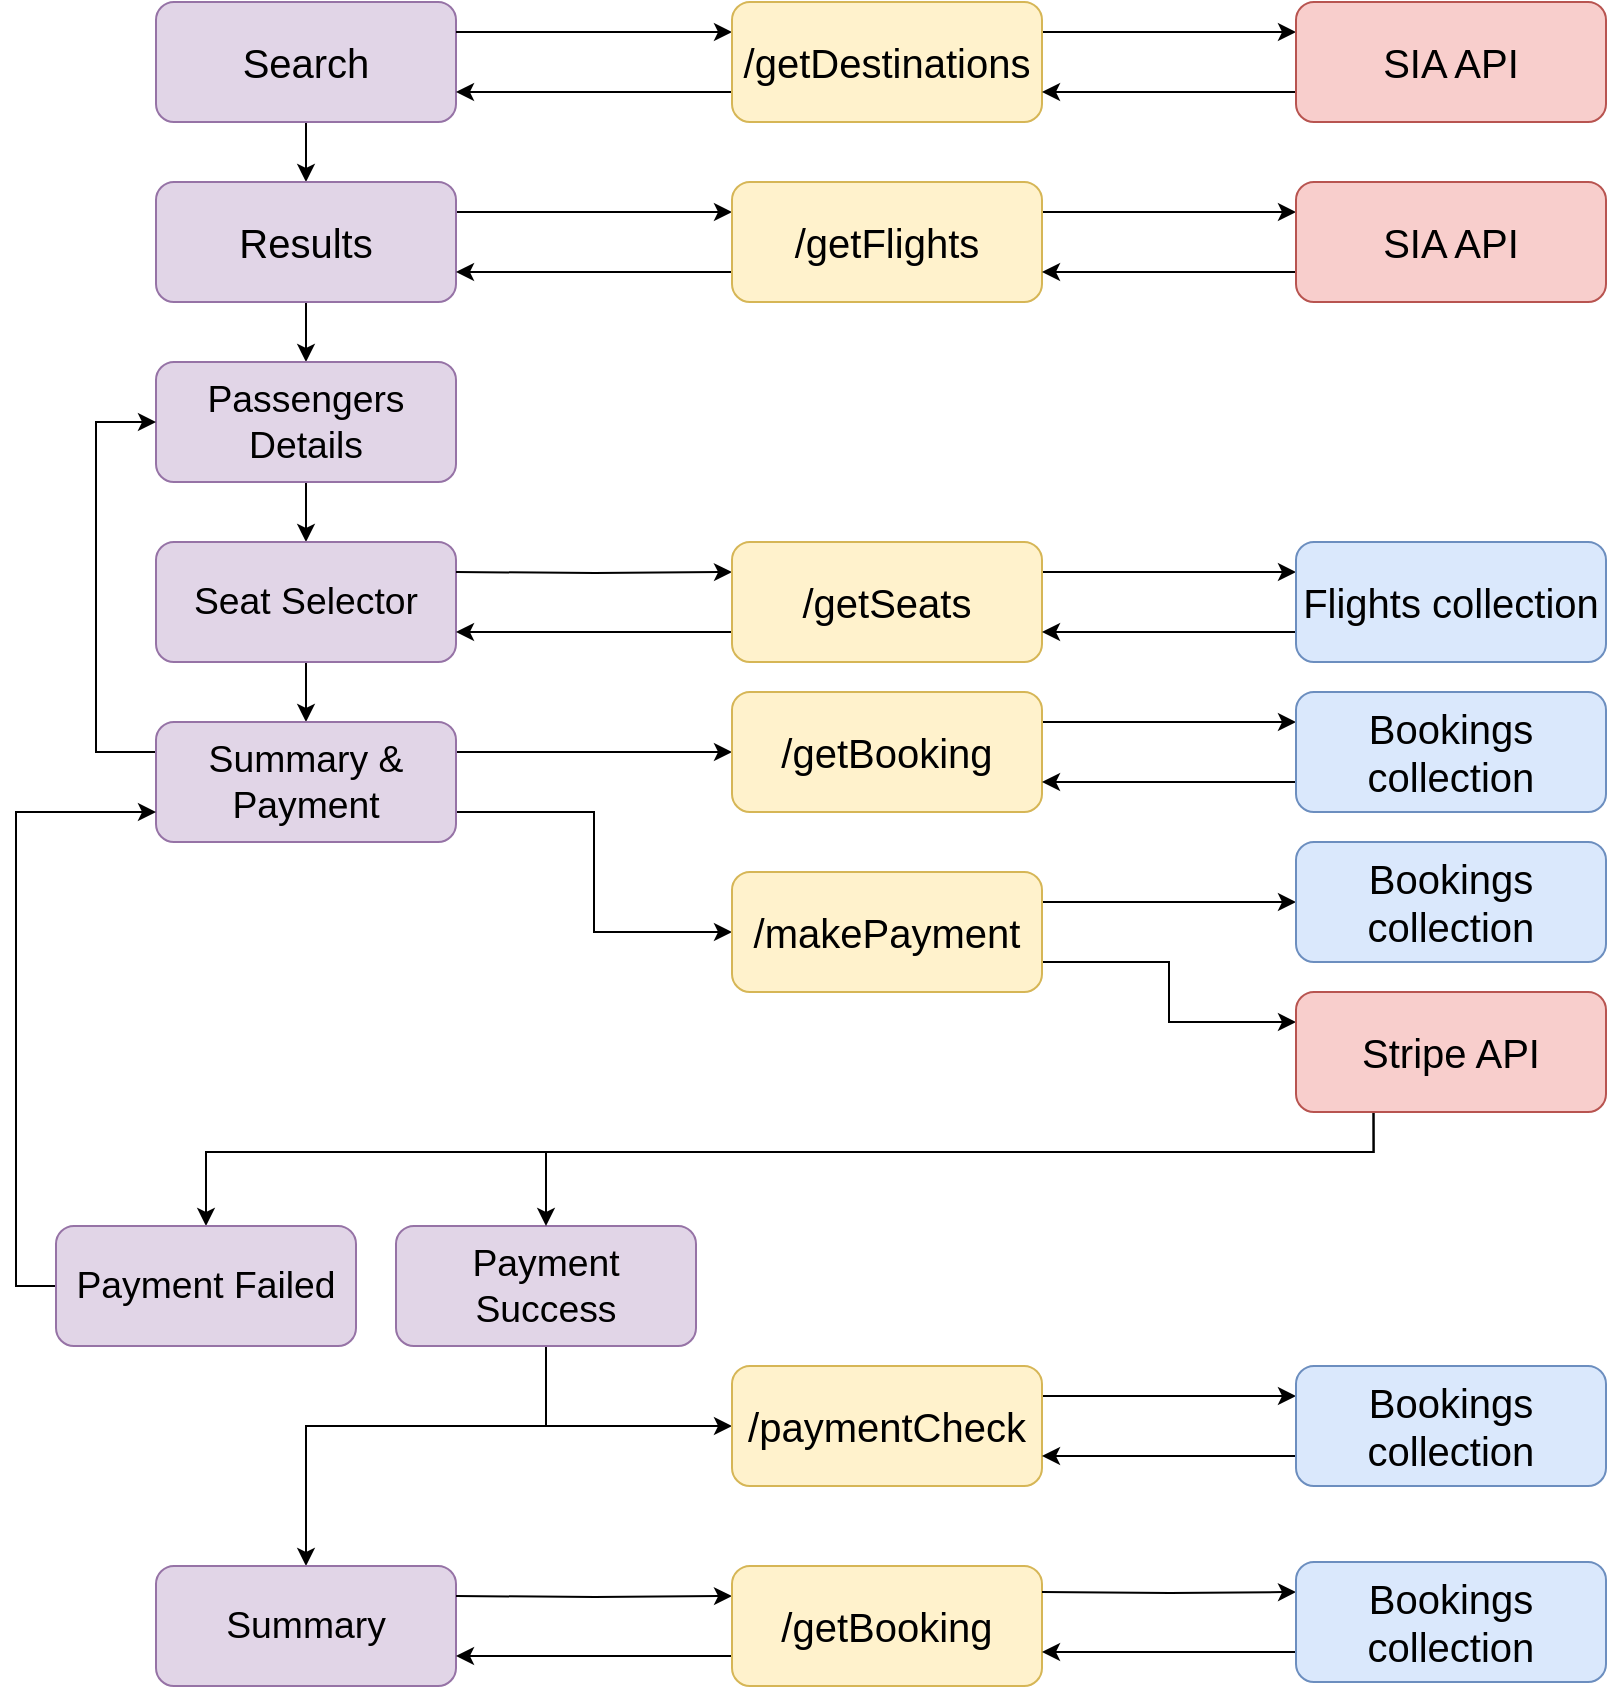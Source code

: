 <mxfile version="17.2.3" type="device"><diagram id="V7jrmYe5zqa6fZOUVpi4" name="Page-1"><mxGraphModel dx="2201" dy="753" grid="1" gridSize="10" guides="1" tooltips="1" connect="1" arrows="1" fold="1" page="1" pageScale="1" pageWidth="850" pageHeight="1100" math="0" shadow="0"><root><mxCell id="0"/><mxCell id="1" parent="0"/><mxCell id="pRwp1JY-YZ-qH7K9laLh-9" style="edgeStyle=orthogonalEdgeStyle;rounded=0;orthogonalLoop=1;jettySize=auto;html=1;exitX=1;exitY=0.25;exitDx=0;exitDy=0;entryX=0;entryY=0.25;entryDx=0;entryDy=0;fontSize=20;" edge="1" parent="1" source="pRwp1JY-YZ-qH7K9laLh-2" target="pRwp1JY-YZ-qH7K9laLh-7"><mxGeometry relative="1" as="geometry"/></mxCell><mxCell id="pRwp1JY-YZ-qH7K9laLh-24" style="edgeStyle=orthogonalEdgeStyle;rounded=0;orthogonalLoop=1;jettySize=auto;html=1;exitX=0.5;exitY=1;exitDx=0;exitDy=0;entryX=0.5;entryY=0;entryDx=0;entryDy=0;fontSize=20;" edge="1" parent="1" source="pRwp1JY-YZ-qH7K9laLh-1" target="pRwp1JY-YZ-qH7K9laLh-2"><mxGeometry relative="1" as="geometry"/></mxCell><mxCell id="pRwp1JY-YZ-qH7K9laLh-1" value="&lt;font style=&quot;font-size: 20px&quot;&gt;Search&lt;/font&gt;" style="rounded=1;whiteSpace=wrap;html=1;fillColor=#e1d5e7;strokeColor=#9673a6;" vertex="1" parent="1"><mxGeometry x="60" y="150" width="150" height="60" as="geometry"/></mxCell><mxCell id="pRwp1JY-YZ-qH7K9laLh-25" style="edgeStyle=orthogonalEdgeStyle;rounded=0;orthogonalLoop=1;jettySize=auto;html=1;exitX=0.5;exitY=1;exitDx=0;exitDy=0;entryX=0.5;entryY=0;entryDx=0;entryDy=0;fontSize=20;" edge="1" parent="1" source="pRwp1JY-YZ-qH7K9laLh-2" target="pRwp1JY-YZ-qH7K9laLh-3"><mxGeometry relative="1" as="geometry"/></mxCell><mxCell id="pRwp1JY-YZ-qH7K9laLh-2" value="&lt;font style=&quot;font-size: 20px&quot;&gt;Results&lt;/font&gt;" style="rounded=1;whiteSpace=wrap;html=1;fillColor=#e1d5e7;strokeColor=#9673a6;" vertex="1" parent="1"><mxGeometry x="60" y="240" width="150" height="60" as="geometry"/></mxCell><mxCell id="pRwp1JY-YZ-qH7K9laLh-26" style="edgeStyle=orthogonalEdgeStyle;rounded=0;orthogonalLoop=1;jettySize=auto;html=1;exitX=0.5;exitY=1;exitDx=0;exitDy=0;entryX=0.5;entryY=0;entryDx=0;entryDy=0;fontSize=20;" edge="1" parent="1" source="pRwp1JY-YZ-qH7K9laLh-3" target="pRwp1JY-YZ-qH7K9laLh-4"><mxGeometry relative="1" as="geometry"/></mxCell><mxCell id="pRwp1JY-YZ-qH7K9laLh-3" value="&lt;span id=&quot;docs-internal-guid-a1184403-7fff-6678-21c6-cd5ee52538a4&quot;&gt;&lt;span style=&quot;font-size: 14pt ; font-family: &amp;#34;arial&amp;#34; ; background-color: transparent ; vertical-align: baseline&quot;&gt;Passengers Details&lt;/span&gt;&lt;/span&gt;" style="rounded=1;whiteSpace=wrap;html=1;fillColor=#e1d5e7;strokeColor=#9673a6;" vertex="1" parent="1"><mxGeometry x="60" y="330" width="150" height="60" as="geometry"/></mxCell><mxCell id="pRwp1JY-YZ-qH7K9laLh-27" style="edgeStyle=orthogonalEdgeStyle;rounded=0;orthogonalLoop=1;jettySize=auto;html=1;exitX=0.5;exitY=1;exitDx=0;exitDy=0;entryX=0.5;entryY=0;entryDx=0;entryDy=0;fontSize=20;" edge="1" parent="1" source="pRwp1JY-YZ-qH7K9laLh-4" target="pRwp1JY-YZ-qH7K9laLh-5"><mxGeometry relative="1" as="geometry"/></mxCell><mxCell id="pRwp1JY-YZ-qH7K9laLh-4" value="&lt;span id=&quot;docs-internal-guid-a1184403-7fff-6678-21c6-cd5ee52538a4&quot;&gt;&lt;span style=&quot;font-size: 14pt ; font-family: &amp;#34;arial&amp;#34; ; background-color: transparent ; vertical-align: baseline&quot;&gt;Seat Selector&lt;/span&gt;&lt;/span&gt;" style="rounded=1;whiteSpace=wrap;html=1;fillColor=#e1d5e7;strokeColor=#9673a6;" vertex="1" parent="1"><mxGeometry x="60" y="420" width="150" height="60" as="geometry"/></mxCell><mxCell id="pRwp1JY-YZ-qH7K9laLh-40" style="edgeStyle=orthogonalEdgeStyle;rounded=0;orthogonalLoop=1;jettySize=auto;html=1;exitX=0;exitY=0.25;exitDx=0;exitDy=0;entryX=0;entryY=0.5;entryDx=0;entryDy=0;fontSize=20;" edge="1" parent="1" source="pRwp1JY-YZ-qH7K9laLh-5" target="pRwp1JY-YZ-qH7K9laLh-3"><mxGeometry relative="1" as="geometry"><Array as="points"><mxPoint x="30" y="525"/><mxPoint x="30" y="360"/></Array></mxGeometry></mxCell><mxCell id="pRwp1JY-YZ-qH7K9laLh-57" style="edgeStyle=orthogonalEdgeStyle;rounded=0;orthogonalLoop=1;jettySize=auto;html=1;exitX=1;exitY=0.75;exitDx=0;exitDy=0;entryX=0;entryY=0.5;entryDx=0;entryDy=0;fontSize=20;" edge="1" parent="1" source="pRwp1JY-YZ-qH7K9laLh-5" target="pRwp1JY-YZ-qH7K9laLh-37"><mxGeometry relative="1" as="geometry"/></mxCell><mxCell id="pRwp1JY-YZ-qH7K9laLh-59" style="edgeStyle=orthogonalEdgeStyle;rounded=0;orthogonalLoop=1;jettySize=auto;html=1;exitX=1;exitY=0.25;exitDx=0;exitDy=0;entryX=0;entryY=0.5;entryDx=0;entryDy=0;fontSize=20;" edge="1" parent="1" source="pRwp1JY-YZ-qH7K9laLh-5" target="pRwp1JY-YZ-qH7K9laLh-58"><mxGeometry relative="1" as="geometry"/></mxCell><mxCell id="pRwp1JY-YZ-qH7K9laLh-5" value="&lt;span id=&quot;docs-internal-guid-7c647e57-7fff-da61-4387-b2115cc2a010&quot;&gt;&lt;span style=&quot;font-size: 14pt ; font-family: &amp;#34;arial&amp;#34; ; background-color: transparent ; vertical-align: baseline&quot;&gt;Summary &amp;amp; Payment&lt;/span&gt;&lt;/span&gt;" style="rounded=1;whiteSpace=wrap;html=1;fillColor=#e1d5e7;strokeColor=#9673a6;" vertex="1" parent="1"><mxGeometry x="60" y="510" width="150" height="60" as="geometry"/></mxCell><mxCell id="pRwp1JY-YZ-qH7K9laLh-48" style="edgeStyle=orthogonalEdgeStyle;rounded=0;orthogonalLoop=1;jettySize=auto;html=1;exitX=0.5;exitY=1;exitDx=0;exitDy=0;entryX=0.5;entryY=0;entryDx=0;entryDy=0;fontSize=20;" edge="1" parent="1" source="pRwp1JY-YZ-qH7K9laLh-6" target="pRwp1JY-YZ-qH7K9laLh-46"><mxGeometry relative="1" as="geometry"><Array as="points"><mxPoint x="255" y="862"/><mxPoint x="135" y="862"/></Array></mxGeometry></mxCell><mxCell id="pRwp1JY-YZ-qH7K9laLh-61" style="edgeStyle=orthogonalEdgeStyle;rounded=0;orthogonalLoop=1;jettySize=auto;html=1;exitX=0.5;exitY=1;exitDx=0;exitDy=0;entryX=0;entryY=0.5;entryDx=0;entryDy=0;fontSize=20;" edge="1" parent="1" source="pRwp1JY-YZ-qH7K9laLh-6" target="pRwp1JY-YZ-qH7K9laLh-60"><mxGeometry relative="1" as="geometry"/></mxCell><mxCell id="pRwp1JY-YZ-qH7K9laLh-6" value="&lt;span id=&quot;docs-internal-guid-a1184403-7fff-6678-21c6-cd5ee52538a4&quot;&gt;&lt;span style=&quot;font-size: 14pt ; font-family: &amp;#34;arial&amp;#34; ; background-color: transparent ; vertical-align: baseline&quot;&gt;Payment Success&lt;/span&gt;&lt;/span&gt;" style="rounded=1;whiteSpace=wrap;html=1;fillColor=#e1d5e7;strokeColor=#9673a6;" vertex="1" parent="1"><mxGeometry x="180" y="762" width="150" height="60" as="geometry"/></mxCell><mxCell id="pRwp1JY-YZ-qH7K9laLh-10" style="edgeStyle=orthogonalEdgeStyle;rounded=0;orthogonalLoop=1;jettySize=auto;html=1;exitX=1;exitY=0.25;exitDx=0;exitDy=0;entryX=0;entryY=0.25;entryDx=0;entryDy=0;fontSize=20;" edge="1" parent="1" source="pRwp1JY-YZ-qH7K9laLh-7" target="pRwp1JY-YZ-qH7K9laLh-8"><mxGeometry relative="1" as="geometry"/></mxCell><mxCell id="pRwp1JY-YZ-qH7K9laLh-12" style="edgeStyle=orthogonalEdgeStyle;rounded=0;orthogonalLoop=1;jettySize=auto;html=1;exitX=0;exitY=0.75;exitDx=0;exitDy=0;entryX=1;entryY=0.75;entryDx=0;entryDy=0;fontSize=20;" edge="1" parent="1" source="pRwp1JY-YZ-qH7K9laLh-7" target="pRwp1JY-YZ-qH7K9laLh-2"><mxGeometry relative="1" as="geometry"/></mxCell><mxCell id="pRwp1JY-YZ-qH7K9laLh-7" value="&lt;font style=&quot;font-size: 20px&quot;&gt;/getFlights&lt;br&gt;&lt;/font&gt;" style="rounded=1;whiteSpace=wrap;html=1;fillColor=#fff2cc;strokeColor=#d6b656;" vertex="1" parent="1"><mxGeometry x="348" y="240" width="155" height="60" as="geometry"/></mxCell><mxCell id="pRwp1JY-YZ-qH7K9laLh-13" style="edgeStyle=orthogonalEdgeStyle;rounded=0;orthogonalLoop=1;jettySize=auto;html=1;exitX=0;exitY=0.75;exitDx=0;exitDy=0;entryX=1;entryY=0.75;entryDx=0;entryDy=0;fontSize=20;" edge="1" parent="1" source="pRwp1JY-YZ-qH7K9laLh-8" target="pRwp1JY-YZ-qH7K9laLh-7"><mxGeometry relative="1" as="geometry"/></mxCell><mxCell id="pRwp1JY-YZ-qH7K9laLh-8" value="&lt;font style=&quot;font-size: 20px&quot;&gt;SIA API&lt;br&gt;&lt;/font&gt;" style="rounded=1;whiteSpace=wrap;html=1;fillColor=#f8cecc;strokeColor=#b85450;" vertex="1" parent="1"><mxGeometry x="630" y="240" width="155" height="60" as="geometry"/></mxCell><mxCell id="pRwp1JY-YZ-qH7K9laLh-18" style="edgeStyle=orthogonalEdgeStyle;rounded=0;orthogonalLoop=1;jettySize=auto;html=1;entryX=0;entryY=0.25;entryDx=0;entryDy=0;fontSize=20;exitX=1;exitY=0.25;exitDx=0;exitDy=0;" edge="1" parent="1" target="pRwp1JY-YZ-qH7K9laLh-21" source="pRwp1JY-YZ-qH7K9laLh-1"><mxGeometry relative="1" as="geometry"><mxPoint x="250" y="160" as="sourcePoint"/></mxGeometry></mxCell><mxCell id="pRwp1JY-YZ-qH7K9laLh-19" style="edgeStyle=orthogonalEdgeStyle;rounded=0;orthogonalLoop=1;jettySize=auto;html=1;exitX=1;exitY=0.25;exitDx=0;exitDy=0;entryX=0;entryY=0.25;entryDx=0;entryDy=0;fontSize=20;" edge="1" parent="1" source="pRwp1JY-YZ-qH7K9laLh-21" target="pRwp1JY-YZ-qH7K9laLh-23"><mxGeometry relative="1" as="geometry"/></mxCell><mxCell id="pRwp1JY-YZ-qH7K9laLh-20" style="edgeStyle=orthogonalEdgeStyle;rounded=0;orthogonalLoop=1;jettySize=auto;html=1;exitX=0;exitY=0.75;exitDx=0;exitDy=0;fontSize=20;entryX=1;entryY=0.75;entryDx=0;entryDy=0;" edge="1" parent="1" source="pRwp1JY-YZ-qH7K9laLh-21" target="pRwp1JY-YZ-qH7K9laLh-1"><mxGeometry relative="1" as="geometry"><mxPoint x="250" y="190" as="targetPoint"/></mxGeometry></mxCell><mxCell id="pRwp1JY-YZ-qH7K9laLh-21" value="&lt;font style=&quot;font-size: 20px&quot;&gt;/getDestinations&lt;br&gt;&lt;/font&gt;" style="rounded=1;whiteSpace=wrap;html=1;fillColor=#fff2cc;strokeColor=#d6b656;" vertex="1" parent="1"><mxGeometry x="348" y="150" width="155" height="60" as="geometry"/></mxCell><mxCell id="pRwp1JY-YZ-qH7K9laLh-22" style="edgeStyle=orthogonalEdgeStyle;rounded=0;orthogonalLoop=1;jettySize=auto;html=1;exitX=0;exitY=0.75;exitDx=0;exitDy=0;entryX=1;entryY=0.75;entryDx=0;entryDy=0;fontSize=20;" edge="1" parent="1" source="pRwp1JY-YZ-qH7K9laLh-23" target="pRwp1JY-YZ-qH7K9laLh-21"><mxGeometry relative="1" as="geometry"/></mxCell><mxCell id="pRwp1JY-YZ-qH7K9laLh-23" value="&lt;font style=&quot;font-size: 20px&quot;&gt;SIA API&lt;br&gt;&lt;/font&gt;" style="rounded=1;whiteSpace=wrap;html=1;fillColor=#f8cecc;strokeColor=#b85450;" vertex="1" parent="1"><mxGeometry x="630" y="150" width="155" height="60" as="geometry"/></mxCell><mxCell id="pRwp1JY-YZ-qH7K9laLh-28" style="edgeStyle=orthogonalEdgeStyle;rounded=0;orthogonalLoop=1;jettySize=auto;html=1;exitX=1;exitY=0.25;exitDx=0;exitDy=0;entryX=0;entryY=0.25;entryDx=0;entryDy=0;fontSize=20;" edge="1" parent="1" target="pRwp1JY-YZ-qH7K9laLh-31"><mxGeometry relative="1" as="geometry"><mxPoint x="210" y="435" as="sourcePoint"/></mxGeometry></mxCell><mxCell id="pRwp1JY-YZ-qH7K9laLh-30" style="edgeStyle=orthogonalEdgeStyle;rounded=0;orthogonalLoop=1;jettySize=auto;html=1;exitX=0;exitY=0.75;exitDx=0;exitDy=0;entryX=1;entryY=0.75;entryDx=0;entryDy=0;fontSize=20;" edge="1" parent="1" source="pRwp1JY-YZ-qH7K9laLh-31"><mxGeometry relative="1" as="geometry"><mxPoint x="210" y="465" as="targetPoint"/></mxGeometry></mxCell><mxCell id="pRwp1JY-YZ-qH7K9laLh-71" style="edgeStyle=orthogonalEdgeStyle;rounded=0;orthogonalLoop=1;jettySize=auto;html=1;exitX=1;exitY=0.25;exitDx=0;exitDy=0;entryX=0;entryY=0.25;entryDx=0;entryDy=0;fontSize=20;" edge="1" parent="1" source="pRwp1JY-YZ-qH7K9laLh-31" target="pRwp1JY-YZ-qH7K9laLh-70"><mxGeometry relative="1" as="geometry"/></mxCell><mxCell id="pRwp1JY-YZ-qH7K9laLh-31" value="&lt;font style=&quot;font-size: 20px&quot;&gt;/getSeats&lt;br&gt;&lt;/font&gt;" style="rounded=1;whiteSpace=wrap;html=1;fillColor=#fff2cc;strokeColor=#d6b656;" vertex="1" parent="1"><mxGeometry x="348" y="420" width="155" height="60" as="geometry"/></mxCell><mxCell id="pRwp1JY-YZ-qH7K9laLh-35" style="edgeStyle=orthogonalEdgeStyle;rounded=0;orthogonalLoop=1;jettySize=auto;html=1;exitX=1;exitY=0.75;exitDx=0;exitDy=0;entryX=0;entryY=0.25;entryDx=0;entryDy=0;fontSize=20;" edge="1" parent="1" source="pRwp1JY-YZ-qH7K9laLh-37" target="pRwp1JY-YZ-qH7K9laLh-39"><mxGeometry relative="1" as="geometry"/></mxCell><mxCell id="pRwp1JY-YZ-qH7K9laLh-74" style="edgeStyle=orthogonalEdgeStyle;rounded=0;orthogonalLoop=1;jettySize=auto;html=1;exitX=1;exitY=0.25;exitDx=0;exitDy=0;entryX=0;entryY=0.5;entryDx=0;entryDy=0;fontSize=20;" edge="1" parent="1" source="pRwp1JY-YZ-qH7K9laLh-37" target="pRwp1JY-YZ-qH7K9laLh-73"><mxGeometry relative="1" as="geometry"/></mxCell><mxCell id="pRwp1JY-YZ-qH7K9laLh-37" value="&lt;font style=&quot;font-size: 20px&quot;&gt;/makePayment&lt;br&gt;&lt;/font&gt;" style="rounded=1;whiteSpace=wrap;html=1;fillColor=#fff2cc;strokeColor=#d6b656;" vertex="1" parent="1"><mxGeometry x="348" y="585" width="155" height="60" as="geometry"/></mxCell><mxCell id="pRwp1JY-YZ-qH7K9laLh-55" style="edgeStyle=orthogonalEdgeStyle;rounded=0;orthogonalLoop=1;jettySize=auto;html=1;exitX=0.25;exitY=1;exitDx=0;exitDy=0;entryX=0.5;entryY=0;entryDx=0;entryDy=0;fontSize=20;" edge="1" parent="1" source="pRwp1JY-YZ-qH7K9laLh-39" target="pRwp1JY-YZ-qH7K9laLh-41"><mxGeometry relative="1" as="geometry"><Array as="points"><mxPoint x="669" y="725"/><mxPoint x="85" y="725"/></Array></mxGeometry></mxCell><mxCell id="pRwp1JY-YZ-qH7K9laLh-56" style="edgeStyle=orthogonalEdgeStyle;rounded=0;orthogonalLoop=1;jettySize=auto;html=1;exitX=0.25;exitY=1;exitDx=0;exitDy=0;fontSize=20;entryX=0.5;entryY=0;entryDx=0;entryDy=0;" edge="1" parent="1" target="pRwp1JY-YZ-qH7K9laLh-6"><mxGeometry relative="1" as="geometry"><mxPoint x="668.75" y="700" as="sourcePoint"/><mxPoint x="310" y="757" as="targetPoint"/><Array as="points"><mxPoint x="669" y="725"/><mxPoint x="255" y="725"/></Array></mxGeometry></mxCell><mxCell id="pRwp1JY-YZ-qH7K9laLh-39" value="&lt;font style=&quot;font-size: 20px&quot;&gt;Stripe API&lt;br&gt;&lt;/font&gt;" style="rounded=1;whiteSpace=wrap;html=1;fillColor=#f8cecc;strokeColor=#b85450;" vertex="1" parent="1"><mxGeometry x="630" y="645" width="155" height="60" as="geometry"/></mxCell><mxCell id="pRwp1JY-YZ-qH7K9laLh-47" style="edgeStyle=orthogonalEdgeStyle;rounded=0;orthogonalLoop=1;jettySize=auto;html=1;exitX=0;exitY=0.5;exitDx=0;exitDy=0;fontSize=20;entryX=0;entryY=0.75;entryDx=0;entryDy=0;" edge="1" parent="1" source="pRwp1JY-YZ-qH7K9laLh-41" target="pRwp1JY-YZ-qH7K9laLh-5"><mxGeometry relative="1" as="geometry"><mxPoint x="50" y="550" as="targetPoint"/><Array as="points"><mxPoint x="-10" y="792"/><mxPoint x="-10" y="555"/></Array></mxGeometry></mxCell><mxCell id="pRwp1JY-YZ-qH7K9laLh-41" value="&lt;span id=&quot;docs-internal-guid-a1184403-7fff-6678-21c6-cd5ee52538a4&quot;&gt;&lt;span style=&quot;font-size: 14pt ; font-family: &amp;#34;arial&amp;#34; ; background-color: transparent ; vertical-align: baseline&quot;&gt;Payment Failed&lt;/span&gt;&lt;/span&gt;" style="rounded=1;whiteSpace=wrap;html=1;fillColor=#e1d5e7;strokeColor=#9673a6;" vertex="1" parent="1"><mxGeometry x="10" y="762" width="150" height="60" as="geometry"/></mxCell><mxCell id="pRwp1JY-YZ-qH7K9laLh-46" value="&lt;span id=&quot;docs-internal-guid-a1184403-7fff-6678-21c6-cd5ee52538a4&quot;&gt;&lt;span style=&quot;font-size: 14pt ; font-family: &amp;#34;arial&amp;#34; ; background-color: transparent ; vertical-align: baseline&quot;&gt;Summary&lt;/span&gt;&lt;/span&gt;" style="rounded=1;whiteSpace=wrap;html=1;fillColor=#e1d5e7;strokeColor=#9673a6;" vertex="1" parent="1"><mxGeometry x="60" y="932" width="150" height="60" as="geometry"/></mxCell><mxCell id="pRwp1JY-YZ-qH7K9laLh-49" style="edgeStyle=orthogonalEdgeStyle;rounded=0;orthogonalLoop=1;jettySize=auto;html=1;exitX=1;exitY=0.25;exitDx=0;exitDy=0;entryX=0;entryY=0.25;entryDx=0;entryDy=0;fontSize=20;" edge="1" parent="1" target="pRwp1JY-YZ-qH7K9laLh-52"><mxGeometry relative="1" as="geometry"><mxPoint x="210" y="947" as="sourcePoint"/></mxGeometry></mxCell><mxCell id="pRwp1JY-YZ-qH7K9laLh-51" style="edgeStyle=orthogonalEdgeStyle;rounded=0;orthogonalLoop=1;jettySize=auto;html=1;exitX=0;exitY=0.75;exitDx=0;exitDy=0;entryX=1;entryY=0.75;entryDx=0;entryDy=0;fontSize=20;" edge="1" parent="1" source="pRwp1JY-YZ-qH7K9laLh-52"><mxGeometry relative="1" as="geometry"><mxPoint x="210" y="977" as="targetPoint"/></mxGeometry></mxCell><mxCell id="pRwp1JY-YZ-qH7K9laLh-52" value="&lt;font style=&quot;font-size: 20px&quot;&gt;/getBooking&lt;br&gt;&lt;/font&gt;" style="rounded=1;whiteSpace=wrap;html=1;fillColor=#fff2cc;strokeColor=#d6b656;" vertex="1" parent="1"><mxGeometry x="348" y="932" width="155" height="60" as="geometry"/></mxCell><mxCell id="pRwp1JY-YZ-qH7K9laLh-68" style="edgeStyle=orthogonalEdgeStyle;rounded=0;orthogonalLoop=1;jettySize=auto;html=1;exitX=1;exitY=0.25;exitDx=0;exitDy=0;entryX=0;entryY=0.25;entryDx=0;entryDy=0;fontSize=20;" edge="1" parent="1" source="pRwp1JY-YZ-qH7K9laLh-58" target="pRwp1JY-YZ-qH7K9laLh-66"><mxGeometry relative="1" as="geometry"/></mxCell><mxCell id="pRwp1JY-YZ-qH7K9laLh-58" value="&lt;font style=&quot;font-size: 20px&quot;&gt;/getBooking&lt;br&gt;&lt;/font&gt;" style="rounded=1;whiteSpace=wrap;html=1;fillColor=#fff2cc;strokeColor=#d6b656;" vertex="1" parent="1"><mxGeometry x="348" y="495" width="155" height="60" as="geometry"/></mxCell><mxCell id="pRwp1JY-YZ-qH7K9laLh-63" style="edgeStyle=orthogonalEdgeStyle;rounded=0;orthogonalLoop=1;jettySize=auto;html=1;exitX=1;exitY=0.25;exitDx=0;exitDy=0;entryX=0;entryY=0.25;entryDx=0;entryDy=0;fontSize=20;" edge="1" parent="1" source="pRwp1JY-YZ-qH7K9laLh-60" target="pRwp1JY-YZ-qH7K9laLh-62"><mxGeometry relative="1" as="geometry"/></mxCell><mxCell id="pRwp1JY-YZ-qH7K9laLh-60" value="&lt;font style=&quot;font-size: 20px&quot;&gt;/paymentCheck&lt;br&gt;&lt;/font&gt;" style="rounded=1;whiteSpace=wrap;html=1;fillColor=#fff2cc;strokeColor=#d6b656;" vertex="1" parent="1"><mxGeometry x="348" y="832" width="155" height="60" as="geometry"/></mxCell><mxCell id="pRwp1JY-YZ-qH7K9laLh-64" style="edgeStyle=orthogonalEdgeStyle;rounded=0;orthogonalLoop=1;jettySize=auto;html=1;exitX=0;exitY=0.75;exitDx=0;exitDy=0;entryX=1;entryY=0.75;entryDx=0;entryDy=0;fontSize=20;" edge="1" parent="1" source="pRwp1JY-YZ-qH7K9laLh-62" target="pRwp1JY-YZ-qH7K9laLh-60"><mxGeometry relative="1" as="geometry"/></mxCell><mxCell id="pRwp1JY-YZ-qH7K9laLh-62" value="&lt;font style=&quot;font-size: 20px&quot;&gt;Bookings collection&lt;br&gt;&lt;/font&gt;" style="rounded=1;whiteSpace=wrap;html=1;fillColor=#dae8fc;strokeColor=#6c8ebf;" vertex="1" parent="1"><mxGeometry x="630" y="832" width="155" height="60" as="geometry"/></mxCell><mxCell id="pRwp1JY-YZ-qH7K9laLh-69" style="edgeStyle=orthogonalEdgeStyle;rounded=0;orthogonalLoop=1;jettySize=auto;html=1;exitX=0;exitY=0.75;exitDx=0;exitDy=0;entryX=1;entryY=0.75;entryDx=0;entryDy=0;fontSize=20;" edge="1" parent="1" source="pRwp1JY-YZ-qH7K9laLh-66" target="pRwp1JY-YZ-qH7K9laLh-58"><mxGeometry relative="1" as="geometry"/></mxCell><mxCell id="pRwp1JY-YZ-qH7K9laLh-66" value="&lt;font style=&quot;font-size: 20px&quot;&gt;Bookings collection&lt;br&gt;&lt;/font&gt;" style="rounded=1;whiteSpace=wrap;html=1;fillColor=#dae8fc;strokeColor=#6c8ebf;" vertex="1" parent="1"><mxGeometry x="630" y="495" width="155" height="60" as="geometry"/></mxCell><mxCell id="pRwp1JY-YZ-qH7K9laLh-72" style="edgeStyle=orthogonalEdgeStyle;rounded=0;orthogonalLoop=1;jettySize=auto;html=1;exitX=0;exitY=0.75;exitDx=0;exitDy=0;entryX=1;entryY=0.75;entryDx=0;entryDy=0;fontSize=20;" edge="1" parent="1" source="pRwp1JY-YZ-qH7K9laLh-70" target="pRwp1JY-YZ-qH7K9laLh-31"><mxGeometry relative="1" as="geometry"/></mxCell><mxCell id="pRwp1JY-YZ-qH7K9laLh-70" value="&lt;font style=&quot;font-size: 20px&quot;&gt;Flights collection&lt;br&gt;&lt;/font&gt;" style="rounded=1;whiteSpace=wrap;html=1;fillColor=#dae8fc;strokeColor=#6c8ebf;" vertex="1" parent="1"><mxGeometry x="630" y="420" width="155" height="60" as="geometry"/></mxCell><mxCell id="pRwp1JY-YZ-qH7K9laLh-73" value="&lt;font style=&quot;font-size: 20px&quot;&gt;Bookings collection&lt;br&gt;&lt;/font&gt;" style="rounded=1;whiteSpace=wrap;html=1;fillColor=#dae8fc;strokeColor=#6c8ebf;" vertex="1" parent="1"><mxGeometry x="630" y="570" width="155" height="60" as="geometry"/></mxCell><mxCell id="pRwp1JY-YZ-qH7K9laLh-76" style="edgeStyle=orthogonalEdgeStyle;rounded=0;orthogonalLoop=1;jettySize=auto;html=1;exitX=1;exitY=0.25;exitDx=0;exitDy=0;entryX=0;entryY=0.25;entryDx=0;entryDy=0;fontSize=20;" edge="1" parent="1" target="pRwp1JY-YZ-qH7K9laLh-78"><mxGeometry relative="1" as="geometry"><mxPoint x="503" y="945" as="sourcePoint"/></mxGeometry></mxCell><mxCell id="pRwp1JY-YZ-qH7K9laLh-77" style="edgeStyle=orthogonalEdgeStyle;rounded=0;orthogonalLoop=1;jettySize=auto;html=1;exitX=0;exitY=0.75;exitDx=0;exitDy=0;entryX=1;entryY=0.75;entryDx=0;entryDy=0;fontSize=20;" edge="1" parent="1" source="pRwp1JY-YZ-qH7K9laLh-78"><mxGeometry relative="1" as="geometry"><mxPoint x="503" y="975" as="targetPoint"/></mxGeometry></mxCell><mxCell id="pRwp1JY-YZ-qH7K9laLh-78" value="&lt;font style=&quot;font-size: 20px&quot;&gt;Bookings collection&lt;br&gt;&lt;/font&gt;" style="rounded=1;whiteSpace=wrap;html=1;fillColor=#dae8fc;strokeColor=#6c8ebf;" vertex="1" parent="1"><mxGeometry x="630" y="930" width="155" height="60" as="geometry"/></mxCell></root></mxGraphModel></diagram></mxfile>